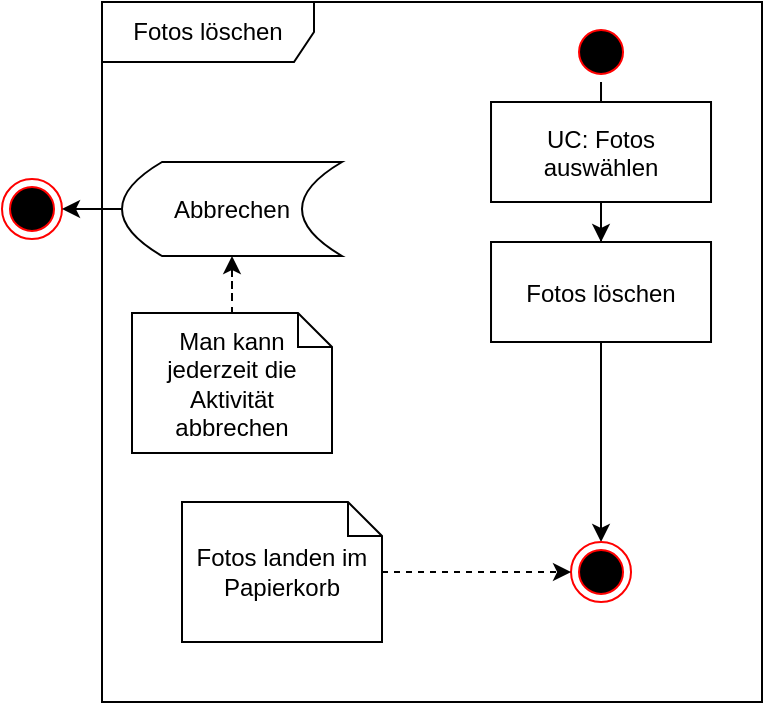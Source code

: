 <mxfile version="26.2.6">
  <diagram name="Seite-1" id="K09PaBzidMXk3vOnrqan">
    <mxGraphModel dx="1148" dy="693" grid="1" gridSize="10" guides="1" tooltips="1" connect="1" arrows="1" fold="1" page="1" pageScale="1" pageWidth="827" pageHeight="1169" math="0" shadow="0">
      <root>
        <mxCell id="0" />
        <mxCell id="1" parent="0" />
        <mxCell id="2mTRD1QN39Iv2M-Kc4Nl-71" value="" style="ellipse;shape=startState;fillColor=#000000;strokeColor=#ff0000;" vertex="1" parent="1">
          <mxGeometry x="424.51" y="60" width="30" height="30" as="geometry" />
        </mxCell>
        <mxCell id="2mTRD1QN39Iv2M-Kc4Nl-72" style="edgeStyle=orthogonalEdgeStyle;rounded=0;orthogonalLoop=1;jettySize=auto;html=1;entryX=0.5;entryY=0;entryDx=0;entryDy=0;" edge="1" parent="1" source="2mTRD1QN39Iv2M-Kc4Nl-71">
          <mxGeometry relative="1" as="geometry">
            <mxPoint x="439.5" y="160" as="sourcePoint" />
            <mxPoint x="439.51" y="190" as="targetPoint" />
          </mxGeometry>
        </mxCell>
        <mxCell id="2mTRD1QN39Iv2M-Kc4Nl-77" value="Fotos löschen" style="shape=umlFrame;whiteSpace=wrap;html=1;pointerEvents=0;width=106;height=30;" vertex="1" parent="1">
          <mxGeometry x="190" y="50" width="330" height="350" as="geometry" />
        </mxCell>
        <mxCell id="2mTRD1QN39Iv2M-Kc4Nl-114" value="" style="ellipse;shape=endState;fillColor=#000000;strokeColor=#ff0000" vertex="1" parent="1">
          <mxGeometry x="140" y="138.5" width="30" height="30" as="geometry" />
        </mxCell>
        <mxCell id="2mTRD1QN39Iv2M-Kc4Nl-115" style="edgeStyle=orthogonalEdgeStyle;rounded=0;orthogonalLoop=1;jettySize=auto;html=1;" edge="1" parent="1" source="2mTRD1QN39Iv2M-Kc4Nl-116" target="2mTRD1QN39Iv2M-Kc4Nl-114">
          <mxGeometry relative="1" as="geometry" />
        </mxCell>
        <mxCell id="2mTRD1QN39Iv2M-Kc4Nl-116" value="Abbrechen" style="shape=dataStorage;whiteSpace=wrap;html=1;fixedSize=1;" vertex="1" parent="1">
          <mxGeometry x="200" y="130" width="110" height="47" as="geometry" />
        </mxCell>
        <mxCell id="2mTRD1QN39Iv2M-Kc4Nl-117" style="edgeStyle=orthogonalEdgeStyle;rounded=0;orthogonalLoop=1;jettySize=auto;html=1;dashed=1;" edge="1" parent="1" source="2mTRD1QN39Iv2M-Kc4Nl-118" target="2mTRD1QN39Iv2M-Kc4Nl-116">
          <mxGeometry relative="1" as="geometry" />
        </mxCell>
        <mxCell id="2mTRD1QN39Iv2M-Kc4Nl-118" value="Man kann jederzeit die Aktivität abbrechen" style="shape=note;whiteSpace=wrap;size=17" vertex="1" parent="1">
          <mxGeometry x="205" y="205.5" width="100" height="70" as="geometry" />
        </mxCell>
        <mxCell id="2mTRD1QN39Iv2M-Kc4Nl-124" style="edgeStyle=orthogonalEdgeStyle;rounded=0;orthogonalLoop=1;jettySize=auto;html=1;entryX=0.5;entryY=0;entryDx=0;entryDy=0;" edge="1" parent="1" source="2mTRD1QN39Iv2M-Kc4Nl-121" target="2mTRD1QN39Iv2M-Kc4Nl-123">
          <mxGeometry relative="1" as="geometry" />
        </mxCell>
        <mxCell id="2mTRD1QN39Iv2M-Kc4Nl-121" value="UC: Fotos &#xa;auswählen" style="" vertex="1" parent="1">
          <mxGeometry x="384.51" y="100" width="110" height="50" as="geometry" />
        </mxCell>
        <mxCell id="2mTRD1QN39Iv2M-Kc4Nl-136" style="edgeStyle=orthogonalEdgeStyle;rounded=0;orthogonalLoop=1;jettySize=auto;html=1;" edge="1" parent="1" source="2mTRD1QN39Iv2M-Kc4Nl-123" target="2mTRD1QN39Iv2M-Kc4Nl-126">
          <mxGeometry relative="1" as="geometry" />
        </mxCell>
        <mxCell id="2mTRD1QN39Iv2M-Kc4Nl-123" value="Fotos löschen" style="" vertex="1" parent="1">
          <mxGeometry x="384.51" y="170" width="110" height="50" as="geometry" />
        </mxCell>
        <mxCell id="2mTRD1QN39Iv2M-Kc4Nl-126" value="" style="ellipse;shape=endState;fillColor=#000000;strokeColor=#ff0000" vertex="1" parent="1">
          <mxGeometry x="424.51" y="320" width="30" height="30" as="geometry" />
        </mxCell>
        <mxCell id="2mTRD1QN39Iv2M-Kc4Nl-130" style="edgeStyle=orthogonalEdgeStyle;rounded=0;orthogonalLoop=1;jettySize=auto;html=1;dashed=1;" edge="1" parent="1" source="2mTRD1QN39Iv2M-Kc4Nl-129" target="2mTRD1QN39Iv2M-Kc4Nl-126">
          <mxGeometry relative="1" as="geometry" />
        </mxCell>
        <mxCell id="2mTRD1QN39Iv2M-Kc4Nl-129" value="Fotos landen im Papierkorb" style="shape=note;whiteSpace=wrap;size=17" vertex="1" parent="1">
          <mxGeometry x="230" y="300" width="100" height="70" as="geometry" />
        </mxCell>
      </root>
    </mxGraphModel>
  </diagram>
</mxfile>
